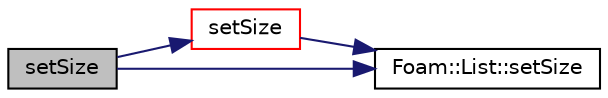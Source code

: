 digraph "setSize"
{
  bgcolor="transparent";
  edge [fontname="Helvetica",fontsize="10",labelfontname="Helvetica",labelfontsize="10"];
  node [fontname="Helvetica",fontsize="10",shape=record];
  rankdir="LR";
  Node210 [label="setSize",height=0.2,width=0.4,color="black", fillcolor="grey75", style="filled", fontcolor="black"];
  Node210 -> Node211 [color="midnightblue",fontsize="10",style="solid",fontname="Helvetica"];
  Node211 [label="setSize",height=0.2,width=0.4,color="red",URL="$a22445.html#af3583086fd372b92d02566648e367596",tooltip="Reset size of CompactListList. "];
  Node211 -> Node261 [color="midnightblue",fontsize="10",style="solid",fontname="Helvetica"];
  Node261 [label="Foam::List::setSize",height=0.2,width=0.4,color="black",URL="$a26833.html#aedb985ffeaf1bdbfeccc2a8730405703",tooltip="Reset size of List. "];
  Node210 -> Node261 [color="midnightblue",fontsize="10",style="solid",fontname="Helvetica"];
}
